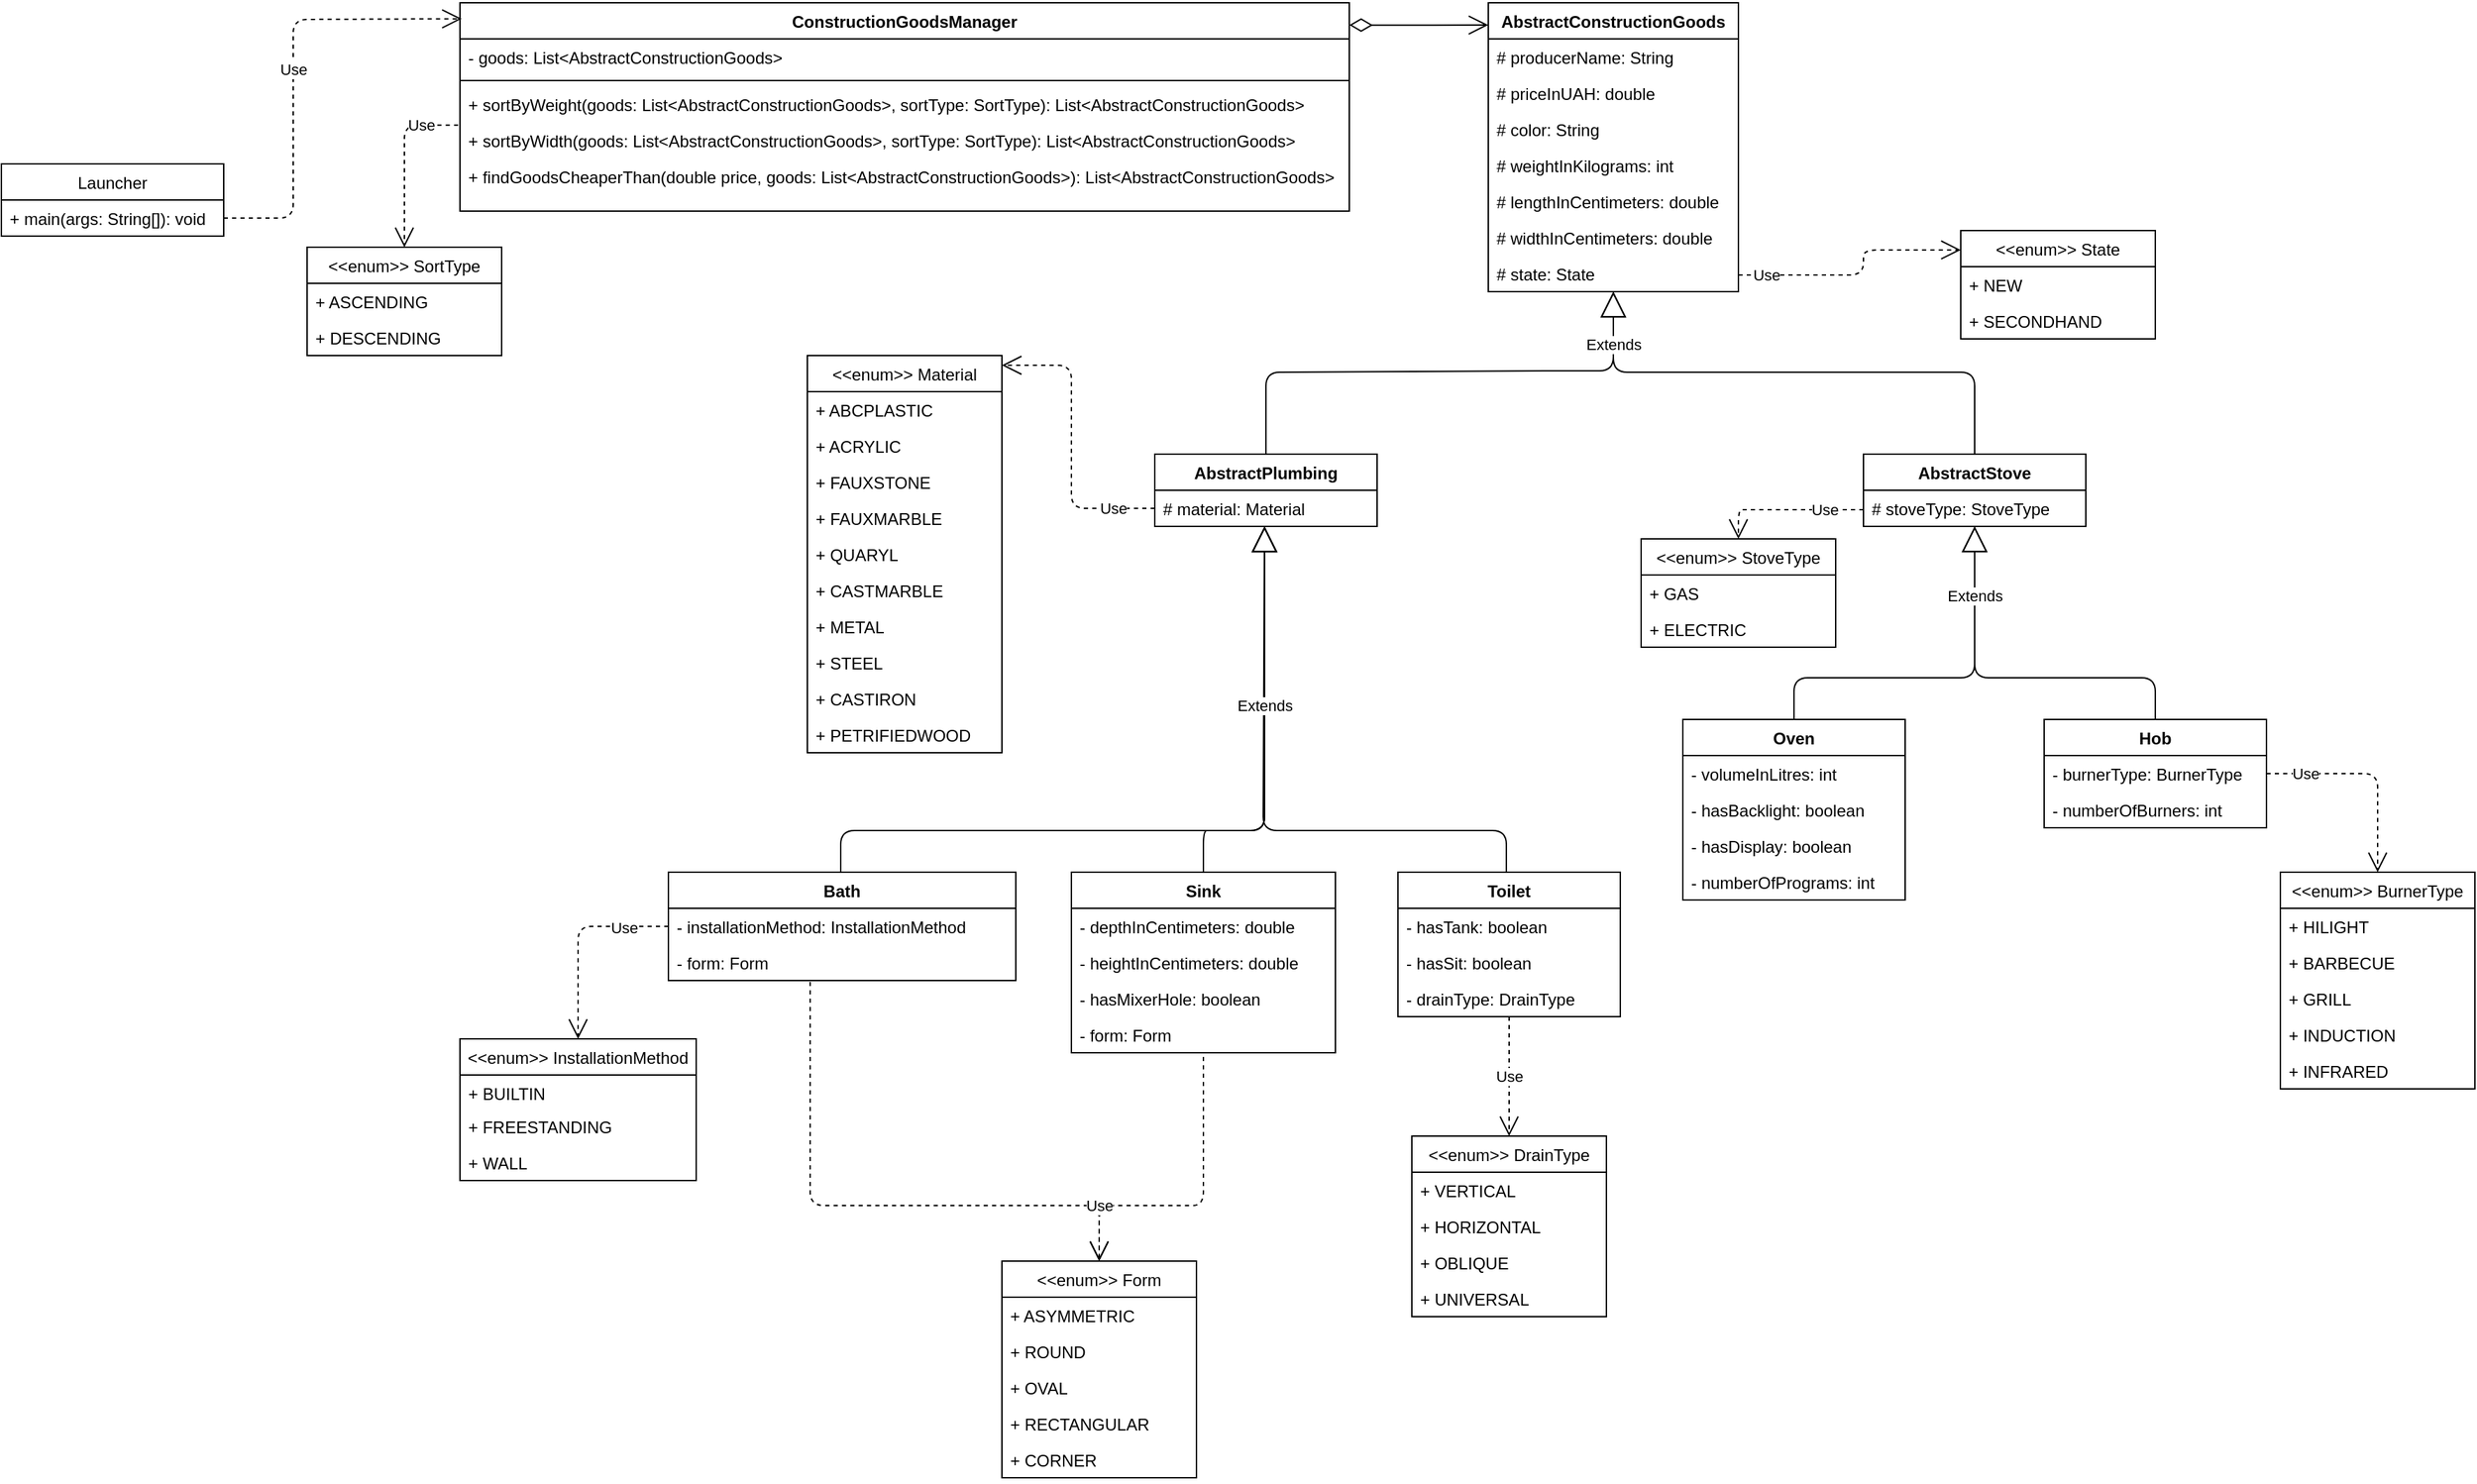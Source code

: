 <mxfile version="12.7.0" type="device"><diagram id="C5RBs43oDa-KdzZeNtuy" name="Page-1"><mxGraphModel dx="2452" dy="899" grid="1" gridSize="10" guides="1" tooltips="1" connect="1" arrows="1" fold="1" page="1" pageScale="1" pageWidth="827" pageHeight="1169" math="0" shadow="0"><root><mxCell id="WIyWlLk6GJQsqaUBKTNV-0"/><mxCell id="WIyWlLk6GJQsqaUBKTNV-1" parent="WIyWlLk6GJQsqaUBKTNV-0"/><mxCell id="I4LTvBtwBptHWX5MuXqw-0" value="AbstractConstructionGoods" style="swimlane;fontStyle=1;align=center;verticalAlign=top;childLayout=stackLayout;horizontal=1;startSize=26;horizontalStack=0;resizeParent=1;resizeParentMax=0;resizeLast=0;collapsible=1;marginBottom=0;" parent="WIyWlLk6GJQsqaUBKTNV-1" vertex="1"><mxGeometry x="380" y="14" width="180" height="208" as="geometry"/></mxCell><mxCell id="I4LTvBtwBptHWX5MuXqw-1" value="# producerName: String&#10;" style="text;strokeColor=none;fillColor=none;align=left;verticalAlign=top;spacingLeft=4;spacingRight=4;overflow=hidden;rotatable=0;points=[[0,0.5],[1,0.5]];portConstraint=eastwest;" parent="I4LTvBtwBptHWX5MuXqw-0" vertex="1"><mxGeometry y="26" width="180" height="26" as="geometry"/></mxCell><mxCell id="I4LTvBtwBptHWX5MuXqw-71" value="# priceInUAH: double" style="text;strokeColor=none;fillColor=none;align=left;verticalAlign=top;spacingLeft=4;spacingRight=4;overflow=hidden;rotatable=0;points=[[0,0.5],[1,0.5]];portConstraint=eastwest;" parent="I4LTvBtwBptHWX5MuXqw-0" vertex="1"><mxGeometry y="52" width="180" height="26" as="geometry"/></mxCell><mxCell id="I4LTvBtwBptHWX5MuXqw-99" value="# color: String" style="text;strokeColor=none;fillColor=none;align=left;verticalAlign=top;spacingLeft=4;spacingRight=4;overflow=hidden;rotatable=0;points=[[0,0.5],[1,0.5]];portConstraint=eastwest;" parent="I4LTvBtwBptHWX5MuXqw-0" vertex="1"><mxGeometry y="78" width="180" height="26" as="geometry"/></mxCell><mxCell id="I4LTvBtwBptHWX5MuXqw-155" value="# weightInKilograms: int" style="text;strokeColor=none;fillColor=none;align=left;verticalAlign=top;spacingLeft=4;spacingRight=4;overflow=hidden;rotatable=0;points=[[0,0.5],[1,0.5]];portConstraint=eastwest;" parent="I4LTvBtwBptHWX5MuXqw-0" vertex="1"><mxGeometry y="104" width="180" height="26" as="geometry"/></mxCell><mxCell id="I4LTvBtwBptHWX5MuXqw-161" value="# lengthInCentimeters: double&#10;" style="text;strokeColor=none;fillColor=none;align=left;verticalAlign=top;spacingLeft=4;spacingRight=4;overflow=hidden;rotatable=0;points=[[0,0.5],[1,0.5]];portConstraint=eastwest;" parent="I4LTvBtwBptHWX5MuXqw-0" vertex="1"><mxGeometry y="130" width="180" height="26" as="geometry"/></mxCell><mxCell id="I4LTvBtwBptHWX5MuXqw-162" value="# widthInCentimeters: double&#10;" style="text;strokeColor=none;fillColor=none;align=left;verticalAlign=top;spacingLeft=4;spacingRight=4;overflow=hidden;rotatable=0;points=[[0,0.5],[1,0.5]];portConstraint=eastwest;" parent="I4LTvBtwBptHWX5MuXqw-0" vertex="1"><mxGeometry y="156" width="180" height="26" as="geometry"/></mxCell><mxCell id="I4LTvBtwBptHWX5MuXqw-183" value="# state: State" style="text;strokeColor=none;fillColor=none;align=left;verticalAlign=top;spacingLeft=4;spacingRight=4;overflow=hidden;rotatable=0;points=[[0,0.5],[1,0.5]];portConstraint=eastwest;" parent="I4LTvBtwBptHWX5MuXqw-0" vertex="1"><mxGeometry y="182" width="180" height="26" as="geometry"/></mxCell><mxCell id="I4LTvBtwBptHWX5MuXqw-4" value="AbstractPlumbing" style="swimlane;fontStyle=1;align=center;verticalAlign=top;childLayout=stackLayout;horizontal=1;startSize=26;horizontalStack=0;resizeParent=1;resizeParentMax=0;resizeLast=0;collapsible=1;marginBottom=0;" parent="WIyWlLk6GJQsqaUBKTNV-1" vertex="1"><mxGeometry x="140" y="339" width="160" height="52" as="geometry"/></mxCell><mxCell id="I4LTvBtwBptHWX5MuXqw-68" value="# material: Material" style="text;strokeColor=none;fillColor=none;align=left;verticalAlign=top;spacingLeft=4;spacingRight=4;overflow=hidden;rotatable=0;points=[[0,0.5],[1,0.5]];portConstraint=eastwest;" parent="I4LTvBtwBptHWX5MuXqw-4" vertex="1"><mxGeometry y="26" width="160" height="26" as="geometry"/></mxCell><mxCell id="I4LTvBtwBptHWX5MuXqw-20" value="AbstractStove" style="swimlane;fontStyle=1;align=center;verticalAlign=top;childLayout=stackLayout;horizontal=1;startSize=26;horizontalStack=0;resizeParent=1;resizeParentMax=0;resizeLast=0;collapsible=1;marginBottom=0;" parent="WIyWlLk6GJQsqaUBKTNV-1" vertex="1"><mxGeometry x="650" y="339" width="160" height="52" as="geometry"/></mxCell><mxCell id="I4LTvBtwBptHWX5MuXqw-151" value="Use" style="endArrow=open;endSize=12;dashed=1;html=1;entryX=0.5;entryY=0;entryDx=0;entryDy=0;" parent="I4LTvBtwBptHWX5MuXqw-20" target="I4LTvBtwBptHWX5MuXqw-100" edge="1"><mxGeometry x="-0.494" width="160" relative="1" as="geometry"><mxPoint y="40" as="sourcePoint"/><mxPoint x="-140" y="70" as="targetPoint"/><Array as="points"><mxPoint x="-20" y="40"/><mxPoint x="-80" y="40"/><mxPoint x="-90" y="40"/></Array><mxPoint as="offset"/></mxGeometry></mxCell><mxCell id="I4LTvBtwBptHWX5MuXqw-21" value="# stoveType: StoveType" style="text;strokeColor=none;fillColor=none;align=left;verticalAlign=top;spacingLeft=4;spacingRight=4;overflow=hidden;rotatable=0;points=[[0,0.5],[1,0.5]];portConstraint=eastwest;" parent="I4LTvBtwBptHWX5MuXqw-20" vertex="1"><mxGeometry y="26" width="160" height="26" as="geometry"/></mxCell><mxCell id="I4LTvBtwBptHWX5MuXqw-33" value="Bath" style="swimlane;fontStyle=1;align=center;verticalAlign=top;childLayout=stackLayout;horizontal=1;startSize=26;horizontalStack=0;resizeParent=1;resizeParentMax=0;resizeLast=0;collapsible=1;marginBottom=0;" parent="WIyWlLk6GJQsqaUBKTNV-1" vertex="1"><mxGeometry x="-210" y="640" width="250" height="78" as="geometry"/></mxCell><mxCell id="I4LTvBtwBptHWX5MuXqw-63" value="- installationMethod: InstallationMethod" style="text;strokeColor=none;fillColor=none;align=left;verticalAlign=top;spacingLeft=4;spacingRight=4;overflow=hidden;rotatable=0;points=[[0,0.5],[1,0.5]];portConstraint=eastwest;" parent="I4LTvBtwBptHWX5MuXqw-33" vertex="1"><mxGeometry y="26" width="250" height="26" as="geometry"/></mxCell><mxCell id="XkZ3OVEVqYxwHcIdjPon-12" value="- form: Form" style="text;strokeColor=none;fillColor=none;align=left;verticalAlign=top;spacingLeft=4;spacingRight=4;overflow=hidden;rotatable=0;points=[[0,0.5],[1,0.5]];portConstraint=eastwest;" parent="I4LTvBtwBptHWX5MuXqw-33" vertex="1"><mxGeometry y="52" width="250" height="26" as="geometry"/></mxCell><mxCell id="I4LTvBtwBptHWX5MuXqw-37" value="Sink" style="swimlane;fontStyle=1;align=center;verticalAlign=top;childLayout=stackLayout;horizontal=1;startSize=26;horizontalStack=0;resizeParent=1;resizeParentMax=0;resizeLast=0;collapsible=1;marginBottom=0;" parent="WIyWlLk6GJQsqaUBKTNV-1" vertex="1"><mxGeometry x="80" y="640" width="190" height="130" as="geometry"/></mxCell><mxCell id="I4LTvBtwBptHWX5MuXqw-38" value="- depthInCentimeters: double" style="text;strokeColor=none;fillColor=none;align=left;verticalAlign=top;spacingLeft=4;spacingRight=4;overflow=hidden;rotatable=0;points=[[0,0.5],[1,0.5]];portConstraint=eastwest;" parent="I4LTvBtwBptHWX5MuXqw-37" vertex="1"><mxGeometry y="26" width="190" height="26" as="geometry"/></mxCell><mxCell id="I4LTvBtwBptHWX5MuXqw-72" value="- heightInCentimeters: double" style="text;strokeColor=none;fillColor=none;align=left;verticalAlign=top;spacingLeft=4;spacingRight=4;overflow=hidden;rotatable=0;points=[[0,0.5],[1,0.5]];portConstraint=eastwest;" parent="I4LTvBtwBptHWX5MuXqw-37" vertex="1"><mxGeometry y="52" width="190" height="26" as="geometry"/></mxCell><mxCell id="I4LTvBtwBptHWX5MuXqw-73" value="- hasMixerHole: boolean" style="text;strokeColor=none;fillColor=none;align=left;verticalAlign=top;spacingLeft=4;spacingRight=4;overflow=hidden;rotatable=0;points=[[0,0.5],[1,0.5]];portConstraint=eastwest;" parent="I4LTvBtwBptHWX5MuXqw-37" vertex="1"><mxGeometry y="78" width="190" height="26" as="geometry"/></mxCell><mxCell id="XkZ3OVEVqYxwHcIdjPon-13" value="- form: Form" style="text;strokeColor=none;fillColor=none;align=left;verticalAlign=top;spacingLeft=4;spacingRight=4;overflow=hidden;rotatable=0;points=[[0,0.5],[1,0.5]];portConstraint=eastwest;" parent="I4LTvBtwBptHWX5MuXqw-37" vertex="1"><mxGeometry y="104" width="190" height="26" as="geometry"/></mxCell><mxCell id="I4LTvBtwBptHWX5MuXqw-41" value="Toilet" style="swimlane;fontStyle=1;align=center;verticalAlign=top;childLayout=stackLayout;horizontal=1;startSize=26;horizontalStack=0;resizeParent=1;resizeParentMax=0;resizeLast=0;collapsible=1;marginBottom=0;" parent="WIyWlLk6GJQsqaUBKTNV-1" vertex="1"><mxGeometry x="315" y="640" width="160" height="104" as="geometry"/></mxCell><mxCell id="I4LTvBtwBptHWX5MuXqw-42" value="- hasTank: boolean" style="text;strokeColor=none;fillColor=none;align=left;verticalAlign=top;spacingLeft=4;spacingRight=4;overflow=hidden;rotatable=0;points=[[0,0.5],[1,0.5]];portConstraint=eastwest;" parent="I4LTvBtwBptHWX5MuXqw-41" vertex="1"><mxGeometry y="26" width="160" height="26" as="geometry"/></mxCell><mxCell id="I4LTvBtwBptHWX5MuXqw-74" value="- hasSit: boolean" style="text;strokeColor=none;fillColor=none;align=left;verticalAlign=top;spacingLeft=4;spacingRight=4;overflow=hidden;rotatable=0;points=[[0,0.5],[1,0.5]];portConstraint=eastwest;" parent="I4LTvBtwBptHWX5MuXqw-41" vertex="1"><mxGeometry y="52" width="160" height="26" as="geometry"/></mxCell><mxCell id="XkZ3OVEVqYxwHcIdjPon-17" value="- drainType: DrainType" style="text;strokeColor=none;fillColor=none;align=left;verticalAlign=top;spacingLeft=4;spacingRight=4;overflow=hidden;rotatable=0;points=[[0,0.5],[1,0.5]];portConstraint=eastwest;" parent="I4LTvBtwBptHWX5MuXqw-41" vertex="1"><mxGeometry y="78" width="160" height="26" as="geometry"/></mxCell><mxCell id="I4LTvBtwBptHWX5MuXqw-45" value="&lt;&lt;enum&gt;&gt; Form" style="swimlane;fontStyle=0;childLayout=stackLayout;horizontal=1;startSize=26;fillColor=none;horizontalStack=0;resizeParent=1;resizeParentMax=0;resizeLast=0;collapsible=1;marginBottom=0;" parent="WIyWlLk6GJQsqaUBKTNV-1" vertex="1"><mxGeometry x="30" y="920" width="140" height="156" as="geometry"/></mxCell><mxCell id="I4LTvBtwBptHWX5MuXqw-46" value="+ ASYMMETRIC" style="text;strokeColor=none;fillColor=none;align=left;verticalAlign=top;spacingLeft=4;spacingRight=4;overflow=hidden;rotatable=0;points=[[0,0.5],[1,0.5]];portConstraint=eastwest;" parent="I4LTvBtwBptHWX5MuXqw-45" vertex="1"><mxGeometry y="26" width="140" height="26" as="geometry"/></mxCell><mxCell id="I4LTvBtwBptHWX5MuXqw-47" value="+ ROUND" style="text;strokeColor=none;fillColor=none;align=left;verticalAlign=top;spacingLeft=4;spacingRight=4;overflow=hidden;rotatable=0;points=[[0,0.5],[1,0.5]];portConstraint=eastwest;" parent="I4LTvBtwBptHWX5MuXqw-45" vertex="1"><mxGeometry y="52" width="140" height="26" as="geometry"/></mxCell><mxCell id="I4LTvBtwBptHWX5MuXqw-48" value="+ OVAL" style="text;strokeColor=none;fillColor=none;align=left;verticalAlign=top;spacingLeft=4;spacingRight=4;overflow=hidden;rotatable=0;points=[[0,0.5],[1,0.5]];portConstraint=eastwest;" parent="I4LTvBtwBptHWX5MuXqw-45" vertex="1"><mxGeometry y="78" width="140" height="26" as="geometry"/></mxCell><mxCell id="I4LTvBtwBptHWX5MuXqw-49" value="+ RECTANGULAR" style="text;strokeColor=none;fillColor=none;align=left;verticalAlign=top;spacingLeft=4;spacingRight=4;overflow=hidden;rotatable=0;points=[[0,0.5],[1,0.5]];portConstraint=eastwest;" parent="I4LTvBtwBptHWX5MuXqw-45" vertex="1"><mxGeometry y="104" width="140" height="26" as="geometry"/></mxCell><mxCell id="I4LTvBtwBptHWX5MuXqw-50" value="+ CORNER" style="text;strokeColor=none;fillColor=none;align=left;verticalAlign=top;spacingLeft=4;spacingRight=4;overflow=hidden;rotatable=0;points=[[0,0.5],[1,0.5]];portConstraint=eastwest;" parent="I4LTvBtwBptHWX5MuXqw-45" vertex="1"><mxGeometry y="130" width="140" height="26" as="geometry"/></mxCell><mxCell id="I4LTvBtwBptHWX5MuXqw-53" value="&lt;&lt;enum&gt;&gt; Material" style="swimlane;fontStyle=0;childLayout=stackLayout;horizontal=1;startSize=26;fillColor=none;horizontalStack=0;resizeParent=1;resizeParentMax=0;resizeLast=0;collapsible=1;marginBottom=0;" parent="WIyWlLk6GJQsqaUBKTNV-1" vertex="1"><mxGeometry x="-110" y="268" width="140" height="286" as="geometry"/></mxCell><mxCell id="I4LTvBtwBptHWX5MuXqw-54" value="+ ABCPLASTIC" style="text;strokeColor=none;fillColor=none;align=left;verticalAlign=top;spacingLeft=4;spacingRight=4;overflow=hidden;rotatable=0;points=[[0,0.5],[1,0.5]];portConstraint=eastwest;" parent="I4LTvBtwBptHWX5MuXqw-53" vertex="1"><mxGeometry y="26" width="140" height="26" as="geometry"/></mxCell><mxCell id="I4LTvBtwBptHWX5MuXqw-55" value="+ ACRYLIC" style="text;strokeColor=none;fillColor=none;align=left;verticalAlign=top;spacingLeft=4;spacingRight=4;overflow=hidden;rotatable=0;points=[[0,0.5],[1,0.5]];portConstraint=eastwest;" parent="I4LTvBtwBptHWX5MuXqw-53" vertex="1"><mxGeometry y="52" width="140" height="26" as="geometry"/></mxCell><mxCell id="I4LTvBtwBptHWX5MuXqw-56" value="+ FAUXSTONE" style="text;strokeColor=none;fillColor=none;align=left;verticalAlign=top;spacingLeft=4;spacingRight=4;overflow=hidden;rotatable=0;points=[[0,0.5],[1,0.5]];portConstraint=eastwest;" parent="I4LTvBtwBptHWX5MuXqw-53" vertex="1"><mxGeometry y="78" width="140" height="26" as="geometry"/></mxCell><mxCell id="I4LTvBtwBptHWX5MuXqw-57" value="+ FAUXMARBLE" style="text;strokeColor=none;fillColor=none;align=left;verticalAlign=top;spacingLeft=4;spacingRight=4;overflow=hidden;rotatable=0;points=[[0,0.5],[1,0.5]];portConstraint=eastwest;" parent="I4LTvBtwBptHWX5MuXqw-53" vertex="1"><mxGeometry y="104" width="140" height="26" as="geometry"/></mxCell><mxCell id="I4LTvBtwBptHWX5MuXqw-58" value="+ QUARYL" style="text;strokeColor=none;fillColor=none;align=left;verticalAlign=top;spacingLeft=4;spacingRight=4;overflow=hidden;rotatable=0;points=[[0,0.5],[1,0.5]];portConstraint=eastwest;" parent="I4LTvBtwBptHWX5MuXqw-53" vertex="1"><mxGeometry y="130" width="140" height="26" as="geometry"/></mxCell><mxCell id="I4LTvBtwBptHWX5MuXqw-59" value="+ CASTMARBLE" style="text;strokeColor=none;fillColor=none;align=left;verticalAlign=top;spacingLeft=4;spacingRight=4;overflow=hidden;rotatable=0;points=[[0,0.5],[1,0.5]];portConstraint=eastwest;" parent="I4LTvBtwBptHWX5MuXqw-53" vertex="1"><mxGeometry y="156" width="140" height="26" as="geometry"/></mxCell><mxCell id="I4LTvBtwBptHWX5MuXqw-60" value="+ METAL&#10;" style="text;strokeColor=none;fillColor=none;align=left;verticalAlign=top;spacingLeft=4;spacingRight=4;overflow=hidden;rotatable=0;points=[[0,0.5],[1,0.5]];portConstraint=eastwest;" parent="I4LTvBtwBptHWX5MuXqw-53" vertex="1"><mxGeometry y="182" width="140" height="26" as="geometry"/></mxCell><mxCell id="I4LTvBtwBptHWX5MuXqw-61" value="+ STEEL&#10;" style="text;strokeColor=none;fillColor=none;align=left;verticalAlign=top;spacingLeft=4;spacingRight=4;overflow=hidden;rotatable=0;points=[[0,0.5],[1,0.5]];portConstraint=eastwest;" parent="I4LTvBtwBptHWX5MuXqw-53" vertex="1"><mxGeometry y="208" width="140" height="26" as="geometry"/></mxCell><mxCell id="I4LTvBtwBptHWX5MuXqw-62" value="+ CASTIRON" style="text;strokeColor=none;fillColor=none;align=left;verticalAlign=top;spacingLeft=4;spacingRight=4;overflow=hidden;rotatable=0;points=[[0,0.5],[1,0.5]];portConstraint=eastwest;" parent="I4LTvBtwBptHWX5MuXqw-53" vertex="1"><mxGeometry y="234" width="140" height="26" as="geometry"/></mxCell><mxCell id="I4LTvBtwBptHWX5MuXqw-69" value="+ PETRIFIEDWOOD" style="text;strokeColor=none;fillColor=none;align=left;verticalAlign=top;spacingLeft=4;spacingRight=4;overflow=hidden;rotatable=0;points=[[0,0.5],[1,0.5]];portConstraint=eastwest;" parent="I4LTvBtwBptHWX5MuXqw-53" vertex="1"><mxGeometry y="260" width="140" height="26" as="geometry"/></mxCell><mxCell id="I4LTvBtwBptHWX5MuXqw-87" value="Oven" style="swimlane;fontStyle=1;align=center;verticalAlign=top;childLayout=stackLayout;horizontal=1;startSize=26;horizontalStack=0;resizeParent=1;resizeParentMax=0;resizeLast=0;collapsible=1;marginBottom=0;" parent="WIyWlLk6GJQsqaUBKTNV-1" vertex="1"><mxGeometry x="520" y="530" width="160" height="130" as="geometry"/></mxCell><mxCell id="I4LTvBtwBptHWX5MuXqw-88" value="- volumeInLitres: int" style="text;strokeColor=none;fillColor=none;align=left;verticalAlign=top;spacingLeft=4;spacingRight=4;overflow=hidden;rotatable=0;points=[[0,0.5],[1,0.5]];portConstraint=eastwest;" parent="I4LTvBtwBptHWX5MuXqw-87" vertex="1"><mxGeometry y="26" width="160" height="26" as="geometry"/></mxCell><mxCell id="I4LTvBtwBptHWX5MuXqw-109" value="- hasBacklight: boolean" style="text;strokeColor=none;fillColor=none;align=left;verticalAlign=top;spacingLeft=4;spacingRight=4;overflow=hidden;rotatable=0;points=[[0,0.5],[1,0.5]];portConstraint=eastwest;" parent="I4LTvBtwBptHWX5MuXqw-87" vertex="1"><mxGeometry y="52" width="160" height="26" as="geometry"/></mxCell><mxCell id="I4LTvBtwBptHWX5MuXqw-111" value="- hasDisplay: boolean" style="text;strokeColor=none;fillColor=none;align=left;verticalAlign=top;spacingLeft=4;spacingRight=4;overflow=hidden;rotatable=0;points=[[0,0.5],[1,0.5]];portConstraint=eastwest;" parent="I4LTvBtwBptHWX5MuXqw-87" vertex="1"><mxGeometry y="78" width="160" height="26" as="geometry"/></mxCell><mxCell id="I4LTvBtwBptHWX5MuXqw-110" value="- numberOfPrograms: int" style="text;strokeColor=none;fillColor=none;align=left;verticalAlign=top;spacingLeft=4;spacingRight=4;overflow=hidden;rotatable=0;points=[[0,0.5],[1,0.5]];portConstraint=eastwest;" parent="I4LTvBtwBptHWX5MuXqw-87" vertex="1"><mxGeometry y="104" width="160" height="26" as="geometry"/></mxCell><mxCell id="I4LTvBtwBptHWX5MuXqw-91" value="Hob" style="swimlane;fontStyle=1;align=center;verticalAlign=top;childLayout=stackLayout;horizontal=1;startSize=26;horizontalStack=0;resizeParent=1;resizeParentMax=0;resizeLast=0;collapsible=1;marginBottom=0;" parent="WIyWlLk6GJQsqaUBKTNV-1" vertex="1"><mxGeometry x="780" y="530" width="160" height="78" as="geometry"/></mxCell><mxCell id="I4LTvBtwBptHWX5MuXqw-92" value="- burnerType: BurnerType" style="text;strokeColor=none;fillColor=none;align=left;verticalAlign=top;spacingLeft=4;spacingRight=4;overflow=hidden;rotatable=0;points=[[0,0.5],[1,0.5]];portConstraint=eastwest;" parent="I4LTvBtwBptHWX5MuXqw-91" vertex="1"><mxGeometry y="26" width="160" height="26" as="geometry"/></mxCell><mxCell id="I4LTvBtwBptHWX5MuXqw-117" value="- numberOfBurners: int" style="text;strokeColor=none;fillColor=none;align=left;verticalAlign=top;spacingLeft=4;spacingRight=4;overflow=hidden;rotatable=0;points=[[0,0.5],[1,0.5]];portConstraint=eastwest;" parent="I4LTvBtwBptHWX5MuXqw-91" vertex="1"><mxGeometry y="52" width="160" height="26" as="geometry"/></mxCell><mxCell id="I4LTvBtwBptHWX5MuXqw-100" value="&lt;&lt;enum&gt;&gt; StoveType" style="swimlane;fontStyle=0;childLayout=stackLayout;horizontal=1;startSize=26;fillColor=none;horizontalStack=0;resizeParent=1;resizeParentMax=0;resizeLast=0;collapsible=1;marginBottom=0;" parent="WIyWlLk6GJQsqaUBKTNV-1" vertex="1"><mxGeometry x="490" y="400" width="140" height="78" as="geometry"/></mxCell><mxCell id="I4LTvBtwBptHWX5MuXqw-103" value="+ GAS" style="text;strokeColor=none;fillColor=none;align=left;verticalAlign=top;spacingLeft=4;spacingRight=4;overflow=hidden;rotatable=0;points=[[0,0.5],[1,0.5]];portConstraint=eastwest;" parent="I4LTvBtwBptHWX5MuXqw-100" vertex="1"><mxGeometry y="26" width="140" height="26" as="geometry"/></mxCell><mxCell id="I4LTvBtwBptHWX5MuXqw-107" value="+ ELECTRIC" style="text;strokeColor=none;fillColor=none;align=left;verticalAlign=top;spacingLeft=4;spacingRight=4;overflow=hidden;rotatable=0;points=[[0,0.5],[1,0.5]];portConstraint=eastwest;" parent="I4LTvBtwBptHWX5MuXqw-100" vertex="1"><mxGeometry y="52" width="140" height="26" as="geometry"/></mxCell><mxCell id="I4LTvBtwBptHWX5MuXqw-113" value="&lt;&lt;enum&gt;&gt; State" style="swimlane;fontStyle=0;childLayout=stackLayout;horizontal=1;startSize=26;fillColor=none;horizontalStack=0;resizeParent=1;resizeParentMax=0;resizeLast=0;collapsible=1;marginBottom=0;" parent="WIyWlLk6GJQsqaUBKTNV-1" vertex="1"><mxGeometry x="720" y="178" width="140" height="78" as="geometry"/></mxCell><mxCell id="I4LTvBtwBptHWX5MuXqw-114" value="+ NEW" style="text;strokeColor=none;fillColor=none;align=left;verticalAlign=top;spacingLeft=4;spacingRight=4;overflow=hidden;rotatable=0;points=[[0,0.5],[1,0.5]];portConstraint=eastwest;" parent="I4LTvBtwBptHWX5MuXqw-113" vertex="1"><mxGeometry y="26" width="140" height="26" as="geometry"/></mxCell><mxCell id="I4LTvBtwBptHWX5MuXqw-115" value="+ SECONDHAND" style="text;strokeColor=none;fillColor=none;align=left;verticalAlign=top;spacingLeft=4;spacingRight=4;overflow=hidden;rotatable=0;points=[[0,0.5],[1,0.5]];portConstraint=eastwest;" parent="I4LTvBtwBptHWX5MuXqw-113" vertex="1"><mxGeometry y="52" width="140" height="26" as="geometry"/></mxCell><mxCell id="I4LTvBtwBptHWX5MuXqw-118" value="&lt;&lt;enum&gt;&gt; BurnerType" style="swimlane;fontStyle=0;childLayout=stackLayout;horizontal=1;startSize=26;fillColor=none;horizontalStack=0;resizeParent=1;resizeParentMax=0;resizeLast=0;collapsible=1;marginBottom=0;" parent="WIyWlLk6GJQsqaUBKTNV-1" vertex="1"><mxGeometry x="950" y="640" width="140" height="156" as="geometry"/></mxCell><mxCell id="I4LTvBtwBptHWX5MuXqw-119" value="+ HILIGHT" style="text;strokeColor=none;fillColor=none;align=left;verticalAlign=top;spacingLeft=4;spacingRight=4;overflow=hidden;rotatable=0;points=[[0,0.5],[1,0.5]];portConstraint=eastwest;" parent="I4LTvBtwBptHWX5MuXqw-118" vertex="1"><mxGeometry y="26" width="140" height="26" as="geometry"/></mxCell><mxCell id="I4LTvBtwBptHWX5MuXqw-120" value="+ BARBECUE" style="text;strokeColor=none;fillColor=none;align=left;verticalAlign=top;spacingLeft=4;spacingRight=4;overflow=hidden;rotatable=0;points=[[0,0.5],[1,0.5]];portConstraint=eastwest;" parent="I4LTvBtwBptHWX5MuXqw-118" vertex="1"><mxGeometry y="52" width="140" height="26" as="geometry"/></mxCell><mxCell id="I4LTvBtwBptHWX5MuXqw-121" value="+ GRILL" style="text;strokeColor=none;fillColor=none;align=left;verticalAlign=top;spacingLeft=4;spacingRight=4;overflow=hidden;rotatable=0;points=[[0,0.5],[1,0.5]];portConstraint=eastwest;" parent="I4LTvBtwBptHWX5MuXqw-118" vertex="1"><mxGeometry y="78" width="140" height="26" as="geometry"/></mxCell><mxCell id="I4LTvBtwBptHWX5MuXqw-122" value="+ INDUCTION" style="text;strokeColor=none;fillColor=none;align=left;verticalAlign=top;spacingLeft=4;spacingRight=4;overflow=hidden;rotatable=0;points=[[0,0.5],[1,0.5]];portConstraint=eastwest;" parent="I4LTvBtwBptHWX5MuXqw-118" vertex="1"><mxGeometry y="104" width="140" height="26" as="geometry"/></mxCell><mxCell id="I4LTvBtwBptHWX5MuXqw-123" value="+ INFRARED" style="text;strokeColor=none;fillColor=none;align=left;verticalAlign=top;spacingLeft=4;spacingRight=4;overflow=hidden;rotatable=0;points=[[0,0.5],[1,0.5]];portConstraint=eastwest;" parent="I4LTvBtwBptHWX5MuXqw-118" vertex="1"><mxGeometry y="130" width="140" height="26" as="geometry"/></mxCell><mxCell id="I4LTvBtwBptHWX5MuXqw-138" value="Extends" style="endArrow=block;endSize=16;endFill=0;html=1;exitX=0.5;exitY=0;exitDx=0;exitDy=0;" parent="WIyWlLk6GJQsqaUBKTNV-1" source="I4LTvBtwBptHWX5MuXqw-4" target="I4LTvBtwBptHWX5MuXqw-183" edge="1"><mxGeometry x="0.792" width="160" relative="1" as="geometry"><mxPoint x="92" y="339" as="sourcePoint"/><mxPoint x="470" y="240" as="targetPoint"/><Array as="points"><mxPoint x="220" y="280"/><mxPoint x="431" y="279"/><mxPoint x="470" y="279"/></Array><mxPoint as="offset"/></mxGeometry></mxCell><mxCell id="I4LTvBtwBptHWX5MuXqw-154" value="Use" style="endArrow=open;endSize=12;dashed=1;html=1;entryX=0.5;entryY=0;entryDx=0;entryDy=0;exitX=1;exitY=0.5;exitDx=0;exitDy=0;" parent="WIyWlLk6GJQsqaUBKTNV-1" source="I4LTvBtwBptHWX5MuXqw-92" target="I4LTvBtwBptHWX5MuXqw-118" edge="1"><mxGeometry x="-0.626" width="160" relative="1" as="geometry"><mxPoint x="930" y="680" as="sourcePoint"/><mxPoint x="1090" y="680" as="targetPoint"/><Array as="points"><mxPoint x="1020" y="569"/></Array><mxPoint as="offset"/></mxGeometry></mxCell><mxCell id="I4LTvBtwBptHWX5MuXqw-156" value="ConstructionGoodsManager" style="swimlane;fontStyle=1;align=center;verticalAlign=top;childLayout=stackLayout;horizontal=1;startSize=26;horizontalStack=0;resizeParent=1;resizeParentMax=0;resizeLast=0;collapsible=1;marginBottom=0;" parent="WIyWlLk6GJQsqaUBKTNV-1" vertex="1"><mxGeometry x="-360" y="14" width="640" height="150" as="geometry"/></mxCell><mxCell id="I4LTvBtwBptHWX5MuXqw-188" value="- goods: List&lt;AbstractConstructionGoods&gt;" style="text;strokeColor=none;fillColor=none;align=left;verticalAlign=top;spacingLeft=4;spacingRight=4;overflow=hidden;rotatable=0;points=[[0,0.5],[1,0.5]];portConstraint=eastwest;" parent="I4LTvBtwBptHWX5MuXqw-156" vertex="1"><mxGeometry y="26" width="640" height="26" as="geometry"/></mxCell><mxCell id="I4LTvBtwBptHWX5MuXqw-158" value="" style="line;strokeWidth=1;fillColor=none;align=left;verticalAlign=middle;spacingTop=-1;spacingLeft=3;spacingRight=3;rotatable=0;labelPosition=right;points=[];portConstraint=eastwest;" parent="I4LTvBtwBptHWX5MuXqw-156" vertex="1"><mxGeometry y="52" width="640" height="8" as="geometry"/></mxCell><mxCell id="I4LTvBtwBptHWX5MuXqw-159" value="+ sortByWeight(goods: List&lt;AbstractConstructionGoods&gt;, sortType: SortType): List&lt;AbstractConstructionGoods&gt;" style="text;strokeColor=none;fillColor=none;align=left;verticalAlign=top;spacingLeft=4;spacingRight=4;overflow=hidden;rotatable=0;points=[[0,0.5],[1,0.5]];portConstraint=eastwest;" parent="I4LTvBtwBptHWX5MuXqw-156" vertex="1"><mxGeometry y="60" width="640" height="26" as="geometry"/></mxCell><mxCell id="I4LTvBtwBptHWX5MuXqw-160" value="+ sortByWidth(goods: List&lt;AbstractConstructionGoods&gt;, sortType: SortType): List&lt;AbstractConstructionGoods&gt;" style="text;strokeColor=none;fillColor=none;align=left;verticalAlign=top;spacingLeft=4;spacingRight=4;overflow=hidden;rotatable=0;points=[[0,0.5],[1,0.5]];portConstraint=eastwest;" parent="I4LTvBtwBptHWX5MuXqw-156" vertex="1"><mxGeometry y="86" width="640" height="26" as="geometry"/></mxCell><mxCell id="I4LTvBtwBptHWX5MuXqw-187" value="+ findGoodsCheaperThan(double price, goods: List&lt;AbstractConstructionGoods&gt;): List&lt;AbstractConstructionGoods&gt;" style="text;strokeColor=none;fillColor=none;align=left;verticalAlign=top;spacingLeft=4;spacingRight=4;overflow=hidden;rotatable=0;points=[[0,0.5],[1,0.5]];portConstraint=eastwest;" parent="I4LTvBtwBptHWX5MuXqw-156" vertex="1"><mxGeometry y="112" width="640" height="38" as="geometry"/></mxCell><mxCell id="I4LTvBtwBptHWX5MuXqw-171" value="&lt;&lt;enum&gt;&gt; InstallationMethod" style="swimlane;fontStyle=0;childLayout=stackLayout;horizontal=1;startSize=26;fillColor=none;horizontalStack=0;resizeParent=1;resizeParentMax=0;resizeLast=0;collapsible=1;marginBottom=0;" parent="WIyWlLk6GJQsqaUBKTNV-1" vertex="1"><mxGeometry x="-360" y="760" width="170" height="102" as="geometry"/></mxCell><mxCell id="I4LTvBtwBptHWX5MuXqw-172" value="+ BUILTIN" style="text;strokeColor=none;fillColor=none;align=left;verticalAlign=top;spacingLeft=4;spacingRight=4;overflow=hidden;rotatable=0;points=[[0,0.5],[1,0.5]];portConstraint=eastwest;" parent="I4LTvBtwBptHWX5MuXqw-171" vertex="1"><mxGeometry y="26" width="170" height="24" as="geometry"/></mxCell><mxCell id="I4LTvBtwBptHWX5MuXqw-173" value="+ FREESTANDING" style="text;strokeColor=none;fillColor=none;align=left;verticalAlign=top;spacingLeft=4;spacingRight=4;overflow=hidden;rotatable=0;points=[[0,0.5],[1,0.5]];portConstraint=eastwest;" parent="I4LTvBtwBptHWX5MuXqw-171" vertex="1"><mxGeometry y="50" width="170" height="26" as="geometry"/></mxCell><mxCell id="I4LTvBtwBptHWX5MuXqw-174" value="+ WALL" style="text;strokeColor=none;fillColor=none;align=left;verticalAlign=top;spacingLeft=4;spacingRight=4;overflow=hidden;rotatable=0;points=[[0,0.5],[1,0.5]];portConstraint=eastwest;" parent="I4LTvBtwBptHWX5MuXqw-171" vertex="1"><mxGeometry y="76" width="170" height="26" as="geometry"/></mxCell><mxCell id="I4LTvBtwBptHWX5MuXqw-175" value="Use" style="endArrow=open;endSize=12;dashed=1;html=1;exitX=0;exitY=0.5;exitDx=0;exitDy=0;entryX=0.5;entryY=0;entryDx=0;entryDy=0;" parent="WIyWlLk6GJQsqaUBKTNV-1" source="I4LTvBtwBptHWX5MuXqw-63" target="I4LTvBtwBptHWX5MuXqw-171" edge="1"><mxGeometry x="-0.565" y="1" width="160" relative="1" as="geometry"><mxPoint x="-410" y="790" as="sourcePoint"/><mxPoint x="-250" y="790" as="targetPoint"/><Array as="points"><mxPoint x="-275" y="679"/><mxPoint x="-275" y="749"/></Array><mxPoint as="offset"/></mxGeometry></mxCell><mxCell id="I4LTvBtwBptHWX5MuXqw-178" value="&lt;&lt;enum&gt;&gt; SortType" style="swimlane;fontStyle=0;childLayout=stackLayout;horizontal=1;startSize=26;fillColor=none;horizontalStack=0;resizeParent=1;resizeParentMax=0;resizeLast=0;collapsible=1;marginBottom=0;" parent="WIyWlLk6GJQsqaUBKTNV-1" vertex="1"><mxGeometry x="-470" y="190" width="140" height="78" as="geometry"/></mxCell><mxCell id="I4LTvBtwBptHWX5MuXqw-179" value="+ ASCENDING" style="text;strokeColor=none;fillColor=none;align=left;verticalAlign=top;spacingLeft=4;spacingRight=4;overflow=hidden;rotatable=0;points=[[0,0.5],[1,0.5]];portConstraint=eastwest;" parent="I4LTvBtwBptHWX5MuXqw-178" vertex="1"><mxGeometry y="26" width="140" height="26" as="geometry"/></mxCell><mxCell id="I4LTvBtwBptHWX5MuXqw-180" value="+ DESCENDING" style="text;strokeColor=none;fillColor=none;align=left;verticalAlign=top;spacingLeft=4;spacingRight=4;overflow=hidden;rotatable=0;points=[[0,0.5],[1,0.5]];portConstraint=eastwest;" parent="I4LTvBtwBptHWX5MuXqw-178" vertex="1"><mxGeometry y="52" width="140" height="26" as="geometry"/></mxCell><mxCell id="I4LTvBtwBptHWX5MuXqw-182" value="Use" style="endArrow=open;endSize=12;dashed=1;html=1;entryX=0.5;entryY=0;entryDx=0;entryDy=0;exitX=-0.002;exitY=0.084;exitDx=0;exitDy=0;exitPerimeter=0;" parent="WIyWlLk6GJQsqaUBKTNV-1" source="I4LTvBtwBptHWX5MuXqw-160" target="I4LTvBtwBptHWX5MuXqw-178" edge="1"><mxGeometry x="-0.591" width="160" relative="1" as="geometry"><mxPoint x="-450" y="80" as="sourcePoint"/><mxPoint x="-290" y="80" as="targetPoint"/><Array as="points"><mxPoint x="-400" y="102"/></Array><mxPoint x="-1" as="offset"/></mxGeometry></mxCell><mxCell id="I4LTvBtwBptHWX5MuXqw-186" value="Use" style="endArrow=open;endSize=12;dashed=1;html=1;entryX=0;entryY=0.179;entryDx=0;entryDy=0;entryPerimeter=0;" parent="WIyWlLk6GJQsqaUBKTNV-1" target="I4LTvBtwBptHWX5MuXqw-113" edge="1"><mxGeometry x="-0.775" width="160" relative="1" as="geometry"><mxPoint x="560" y="210" as="sourcePoint"/><mxPoint x="720" y="210" as="targetPoint"/><Array as="points"><mxPoint x="650" y="210"/><mxPoint x="650" y="192"/></Array><mxPoint as="offset"/></mxGeometry></mxCell><mxCell id="XkZ3OVEVqYxwHcIdjPon-5" value="Launcher" style="swimlane;fontStyle=0;childLayout=stackLayout;horizontal=1;startSize=26;fillColor=none;horizontalStack=0;resizeParent=1;resizeParentMax=0;resizeLast=0;collapsible=1;marginBottom=0;" parent="WIyWlLk6GJQsqaUBKTNV-1" vertex="1"><mxGeometry x="-690" y="130" width="160" height="52" as="geometry"/></mxCell><mxCell id="XkZ3OVEVqYxwHcIdjPon-6" value="+ main(args: String[]): void" style="text;strokeColor=none;fillColor=none;align=left;verticalAlign=top;spacingLeft=4;spacingRight=4;overflow=hidden;rotatable=0;points=[[0,0.5],[1,0.5]];portConstraint=eastwest;" parent="XkZ3OVEVqYxwHcIdjPon-5" vertex="1"><mxGeometry y="26" width="160" height="26" as="geometry"/></mxCell><mxCell id="XkZ3OVEVqYxwHcIdjPon-9" value="Use" style="endArrow=open;endSize=12;dashed=1;html=1;exitX=1;exitY=0.5;exitDx=0;exitDy=0;entryX=0.002;entryY=0.077;entryDx=0;entryDy=0;entryPerimeter=0;" parent="WIyWlLk6GJQsqaUBKTNV-1" source="XkZ3OVEVqYxwHcIdjPon-6" target="I4LTvBtwBptHWX5MuXqw-156" edge="1"><mxGeometry width="160" relative="1" as="geometry"><mxPoint x="-540" y="100" as="sourcePoint"/><mxPoint x="-380" y="100" as="targetPoint"/><Array as="points"><mxPoint x="-480" y="169"/><mxPoint x="-480" y="26"/></Array></mxGeometry></mxCell><mxCell id="XkZ3OVEVqYxwHcIdjPon-10" value="" style="endArrow=open;html=1;endSize=12;startArrow=diamondThin;startSize=14;startFill=0;edgeStyle=orthogonalEdgeStyle;align=left;verticalAlign=bottom;exitX=1;exitY=0.107;exitDx=0;exitDy=0;exitPerimeter=0;" parent="WIyWlLk6GJQsqaUBKTNV-1" source="I4LTvBtwBptHWX5MuXqw-156" edge="1"><mxGeometry x="-1" y="3" relative="1" as="geometry"><mxPoint x="280" y="30" as="sourcePoint"/><mxPoint x="380" y="30" as="targetPoint"/></mxGeometry></mxCell><mxCell id="XkZ3OVEVqYxwHcIdjPon-14" value="Use" style="endArrow=open;endSize=12;dashed=1;html=1;exitX=0.408;exitY=1.038;exitDx=0;exitDy=0;exitPerimeter=0;entryX=0.5;entryY=0;entryDx=0;entryDy=0;" parent="WIyWlLk6GJQsqaUBKTNV-1" source="XkZ3OVEVqYxwHcIdjPon-12" target="I4LTvBtwBptHWX5MuXqw-45" edge="1"><mxGeometry x="0.804" width="160" relative="1" as="geometry"><mxPoint x="-110" y="880" as="sourcePoint"/><mxPoint x="50" y="880" as="targetPoint"/><Array as="points"><mxPoint x="-108" y="880"/><mxPoint x="100" y="880"/></Array><mxPoint as="offset"/></mxGeometry></mxCell><mxCell id="XkZ3OVEVqYxwHcIdjPon-16" value="Use" style="endArrow=open;endSize=12;dashed=1;html=1;entryX=0.5;entryY=0;entryDx=0;entryDy=0;exitX=0.5;exitY=1.115;exitDx=0;exitDy=0;exitPerimeter=0;" parent="WIyWlLk6GJQsqaUBKTNV-1" source="XkZ3OVEVqYxwHcIdjPon-13" target="I4LTvBtwBptHWX5MuXqw-45" edge="1"><mxGeometry x="0.64" width="160" relative="1" as="geometry"><mxPoint x="270" y="880" as="sourcePoint"/><mxPoint x="430" y="880" as="targetPoint"/><Array as="points"><mxPoint x="175" y="880"/><mxPoint x="160" y="880"/><mxPoint x="100" y="880"/></Array><mxPoint as="offset"/></mxGeometry></mxCell><mxCell id="XkZ3OVEVqYxwHcIdjPon-18" value="&lt;&lt;enum&gt;&gt; DrainType" style="swimlane;fontStyle=0;childLayout=stackLayout;horizontal=1;startSize=26;fillColor=none;horizontalStack=0;resizeParent=1;resizeParentMax=0;resizeLast=0;collapsible=1;marginBottom=0;" parent="WIyWlLk6GJQsqaUBKTNV-1" vertex="1"><mxGeometry x="325" y="830" width="140" height="130" as="geometry"/></mxCell><mxCell id="XkZ3OVEVqYxwHcIdjPon-19" value="+ VERTICAL" style="text;strokeColor=none;fillColor=none;align=left;verticalAlign=top;spacingLeft=4;spacingRight=4;overflow=hidden;rotatable=0;points=[[0,0.5],[1,0.5]];portConstraint=eastwest;" parent="XkZ3OVEVqYxwHcIdjPon-18" vertex="1"><mxGeometry y="26" width="140" height="26" as="geometry"/></mxCell><mxCell id="XkZ3OVEVqYxwHcIdjPon-20" value="+ HORIZONTAL" style="text;strokeColor=none;fillColor=none;align=left;verticalAlign=top;spacingLeft=4;spacingRight=4;overflow=hidden;rotatable=0;points=[[0,0.5],[1,0.5]];portConstraint=eastwest;" parent="XkZ3OVEVqYxwHcIdjPon-18" vertex="1"><mxGeometry y="52" width="140" height="26" as="geometry"/></mxCell><mxCell id="XkZ3OVEVqYxwHcIdjPon-21" value="+ OBLIQUE" style="text;strokeColor=none;fillColor=none;align=left;verticalAlign=top;spacingLeft=4;spacingRight=4;overflow=hidden;rotatable=0;points=[[0,0.5],[1,0.5]];portConstraint=eastwest;" parent="XkZ3OVEVqYxwHcIdjPon-18" vertex="1"><mxGeometry y="78" width="140" height="26" as="geometry"/></mxCell><mxCell id="XkZ3OVEVqYxwHcIdjPon-22" value="+ UNIVERSAL" style="text;strokeColor=none;fillColor=none;align=left;verticalAlign=top;spacingLeft=4;spacingRight=4;overflow=hidden;rotatable=0;points=[[0,0.5],[1,0.5]];portConstraint=eastwest;" parent="XkZ3OVEVqYxwHcIdjPon-18" vertex="1"><mxGeometry y="104" width="140" height="26" as="geometry"/></mxCell><mxCell id="XkZ3OVEVqYxwHcIdjPon-25" value="Use" style="endArrow=open;endSize=12;dashed=1;html=1;exitX=0;exitY=0.5;exitDx=0;exitDy=0;" parent="WIyWlLk6GJQsqaUBKTNV-1" source="I4LTvBtwBptHWX5MuXqw-68" edge="1"><mxGeometry x="-0.718" width="160" relative="1" as="geometry"><mxPoint x="80" y="460" as="sourcePoint"/><mxPoint x="30" y="275" as="targetPoint"/><Array as="points"><mxPoint x="80" y="378"/><mxPoint x="80" y="275"/></Array><mxPoint as="offset"/></mxGeometry></mxCell><mxCell id="XkZ3OVEVqYxwHcIdjPon-33" value="Extends" style="endArrow=block;endSize=16;endFill=0;html=1;exitX=0.5;exitY=0;exitDx=0;exitDy=0;" parent="WIyWlLk6GJQsqaUBKTNV-1" source="I4LTvBtwBptHWX5MuXqw-37" edge="1"><mxGeometry x="0.119" width="160" relative="1" as="geometry"><mxPoint x="180" y="709" as="sourcePoint"/><mxPoint x="219.043" y="391" as="targetPoint"/><Array as="points"><mxPoint x="175" y="610"/><mxPoint x="180" y="610"/><mxPoint x="219" y="610"/></Array><mxPoint as="offset"/></mxGeometry></mxCell><mxCell id="XkZ3OVEVqYxwHcIdjPon-34" value="Use" style="endArrow=open;endSize=12;dashed=1;html=1;entryX=0.5;entryY=0;entryDx=0;entryDy=0;" parent="WIyWlLk6GJQsqaUBKTNV-1" source="XkZ3OVEVqYxwHcIdjPon-17" target="XkZ3OVEVqYxwHcIdjPon-18" edge="1"><mxGeometry width="160" relative="1" as="geometry"><mxPoint x="400" y="810" as="sourcePoint"/><mxPoint x="560" y="810" as="targetPoint"/></mxGeometry></mxCell><mxCell id="XkZ3OVEVqYxwHcIdjPon-36" value="Extends" style="endArrow=block;endSize=16;endFill=0;html=1;exitX=0.5;exitY=0;exitDx=0;exitDy=0;" parent="WIyWlLk6GJQsqaUBKTNV-1" edge="1"><mxGeometry x="0.534" width="160" relative="1" as="geometry"><mxPoint x="-86" y="640" as="sourcePoint"/><mxPoint x="219" y="391" as="targetPoint"/><Array as="points"><mxPoint x="-86" y="610"/><mxPoint x="219" y="610"/></Array><mxPoint as="offset"/></mxGeometry></mxCell><mxCell id="XkZ3OVEVqYxwHcIdjPon-37" value="Extends" style="endArrow=block;endSize=16;endFill=0;html=1;exitX=0.5;exitY=0;exitDx=0;exitDy=0;" parent="WIyWlLk6GJQsqaUBKTNV-1" edge="1"><mxGeometry x="0.392" y="-1" width="160" relative="1" as="geometry"><mxPoint x="393" y="640" as="sourcePoint"/><mxPoint x="218.944" y="391" as="targetPoint"/><Array as="points"><mxPoint x="393" y="610"/><mxPoint x="218" y="610"/></Array><mxPoint as="offset"/></mxGeometry></mxCell><mxCell id="XkZ3OVEVqYxwHcIdjPon-39" value="Extends" style="endArrow=block;endSize=16;endFill=0;html=1;exitX=0.5;exitY=0;exitDx=0;exitDy=0;" parent="WIyWlLk6GJQsqaUBKTNV-1" source="I4LTvBtwBptHWX5MuXqw-20" target="I4LTvBtwBptHWX5MuXqw-183" edge="1"><mxGeometry x="0.798" width="160" relative="1" as="geometry"><mxPoint x="570" y="240" as="sourcePoint"/><mxPoint x="730" y="240" as="targetPoint"/><Array as="points"><mxPoint x="730" y="280"/><mxPoint x="470" y="280"/></Array><mxPoint as="offset"/></mxGeometry></mxCell><mxCell id="XkZ3OVEVqYxwHcIdjPon-40" value="Extends" style="endArrow=block;endSize=16;endFill=0;html=1;exitX=0.5;exitY=0;exitDx=0;exitDy=0;" parent="WIyWlLk6GJQsqaUBKTNV-1" source="I4LTvBtwBptHWX5MuXqw-87" target="I4LTvBtwBptHWX5MuXqw-21" edge="1"><mxGeometry x="0.636" width="160" relative="1" as="geometry"><mxPoint x="710" y="470" as="sourcePoint"/><mxPoint x="870" y="470" as="targetPoint"/><Array as="points"><mxPoint x="600" y="500"/><mxPoint x="730" y="500"/></Array><mxPoint as="offset"/></mxGeometry></mxCell><mxCell id="XkZ3OVEVqYxwHcIdjPon-41" value="Extends" style="endArrow=block;endSize=16;endFill=0;html=1;exitX=0.5;exitY=0;exitDx=0;exitDy=0;" parent="WIyWlLk6GJQsqaUBKTNV-1" source="I4LTvBtwBptHWX5MuXqw-91" target="I4LTvBtwBptHWX5MuXqw-21" edge="1"><mxGeometry x="0.63" width="160" relative="1" as="geometry"><mxPoint x="800" y="480" as="sourcePoint"/><mxPoint x="730" y="390" as="targetPoint"/><Array as="points"><mxPoint x="860" y="500"/><mxPoint x="730" y="500"/></Array><mxPoint as="offset"/></mxGeometry></mxCell></root></mxGraphModel></diagram></mxfile>